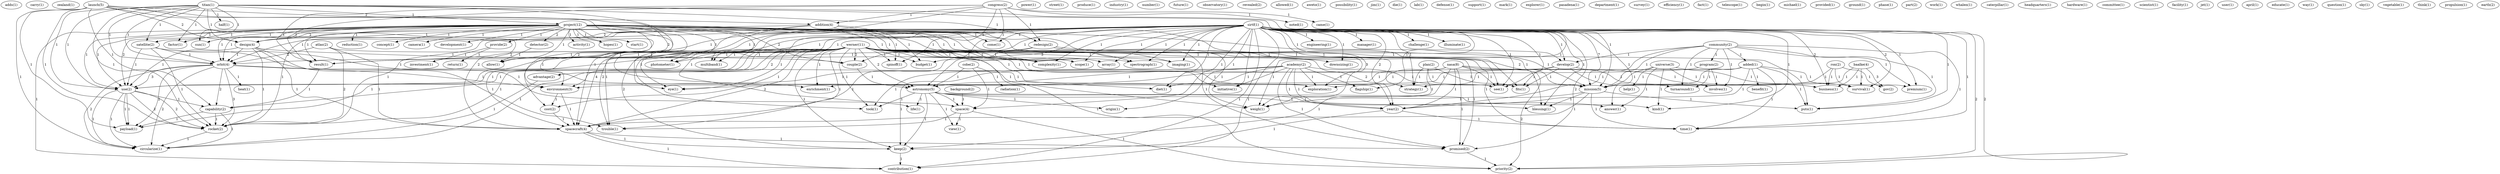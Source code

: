 digraph G {
  adds [ label="adds(1)" ];
  carry [ label="carry(1)" ];
  zealand [ label="zealand(1)" ];
  launch [ label="launch(5)" ];
  addition [ label="addition(4)" ];
  design [ label="design(4)" ];
  capability [ label="capability(2)" ];
  environment [ label="environment(3)" ];
  rocket [ label="rocket(2)" ];
  cost [ label="cost(2)" ];
  payload [ label="payload(1)" ];
  circularize [ label="circularize(1)" ];
  spacecraft [ label="spacecraft(4)" ];
  power [ label="power(1)" ];
  street [ label="street(1)" ];
  plan [ label="plan(2)" ];
  strategy [ label="strategy(1)" ];
  fits [ label="fits(1)" ];
  weigh [ label="weigh(1)" ];
  see [ label="see(1)" ];
  produce [ label="produce(1)" ];
  industry [ label="industry(1)" ];
  titan [ label="titan(1)" ];
  project [ label="project(12)" ];
  use [ label="use(1)" ];
  factor [ label="factor(1)" ];
  half [ label="half(1)" ];
  sun [ label="sun(1)" ];
  orbit [ label="orbit(1)" ];
  redesign [ label="redesign(2)" ];
  satellite [ label="satellite(2)" ];
  mission [ label="mission(5)" ];
  use [ label="use(2)" ];
  orbit [ label="orbit(4)" ];
  number [ label="number(1)" ];
  future [ label="future(1)" ];
  observatory [ label="observatory(1)" ];
  universe [ label="universe(3)" ];
  help [ label="help(1)" ];
  answer [ label="answer(1)" ];
  survival [ label="survival(1)" ];
  business [ label="business(1)" ];
  kind [ label="kind(1)" ];
  revealed [ label="revealed(2)" ];
  allowed [ label="allowed(1)" ];
  reduction [ label="reduction(1)" ];
  concept [ label="concept(1)" ];
  camera [ label="camera(1)" ];
  detector [ label="detector(2)" ];
  development [ label="development(1)" ];
  couple [ label="couple(2)" ];
  enrichment [ label="enrichment(1)" ];
  develop [ label="develop(2)" ];
  provide [ label="provide(2)" ];
  complexity [ label="complexity(1)" ];
  come [ label="come(1)" ];
  photometer [ label="photometer(1)" ];
  allow [ label="allow(1)" ];
  scope [ label="scope(1)" ];
  array [ label="array(1)" ];
  spectrograph [ label="spectrograph(1)" ];
  activity [ label="activity(1)" ];
  hopes [ label="hopes(1)" ];
  imaging [ label="imaging(1)" ];
  start [ label="start(1)" ];
  promised [ label="promised(2)" ];
  trouble [ label="trouble(1)" ];
  multiband [ label="multiband(1)" ];
  contribution [ label="contribution(1)" ];
  aweto [ label="aweto(1)" ];
  community [ label="community(2)" ];
  added [ label="added(1)" ];
  program [ label="program(2)" ];
  premium [ label="premium(1)" ];
  involves [ label="involves(1)" ];
  turnaround [ label="turnaround(1)" ];
  puts [ label="puts(1)" ];
  year [ label="year(2)" ];
  time [ label="time(1)" ];
  ron [ label="ron(2)" ];
  gov [ label="gov(2)" ];
  possibility [ label="possibility(1)" ];
  baalke [ label="baalke(4)" ];
  jim [ label="jim(1)" ];
  die [ label="die(1)" ];
  congress [ label="congress(2)" ];
  noted [ label="noted(1)" ];
  result [ label="result(1)" ];
  came [ label="came(1)" ];
  spinoff [ label="spinoff(1)" ];
  budget [ label="budget(1)" ];
  result [ label="result(1)" ];
  eye [ label="eye(1)" ];
  cobe [ label="cobe(2)" ];
  radiation [ label="radiation(1)" ];
  astronomy [ label="astronomy(5)" ];
  space [ label="space(4)" ];
  lab [ label="lab(1)" ];
  defense [ label="defense(1)" ];
  support [ label="support(1)" ];
  mark [ label="mark(1)" ];
  explorer [ label="explorer(1)" ];
  pasadena [ label="pasadena(1)" ];
  department [ label="department(1)" ];
  benefit [ label="benefit(1)" ];
  survey [ label="survey(1)" ];
  efficiency [ label="efficiency(1)" ];
  fact [ label="fact(1)" ];
  telescope [ label="telescope(1)" ];
  heat [ label="heat(1)" ];
  begin [ label="begin(1)" ];
  blessing [ label="blessing(1)" ];
  sirtf [ label="sirtf(17)" ];
  downsizing [ label="downsizing(1)" ];
  engineering [ label="engineering(1)" ];
  diet [ label="diet(1)" ];
  took [ label="took(1)" ];
  manager [ label="manager(1)" ];
  flagship [ label="flagship(1)" ];
  origin [ label="origin(1)" ];
  initiative [ label="initiative(1)" ];
  challenge [ label="challenge(1)" ];
  exploration [ label="exploration(1)" ];
  illuminate [ label="illuminate(1)" ];
  keep [ label="keep(2)" ];
  life [ label="life(1)" ];
  priority [ label="priority(2)" ];
  michael [ label="michael(1)" ];
  werner [ label="werner(11)" ];
  advantage [ label="advantage(2)" ];
  academy [ label="academy(2)" ];
  provided [ label="provided(1)" ];
  ground [ label="ground(1)" ];
  view [ label="view(1)" ];
  phase [ label="phase(1)" ];
  investment [ label="investment(1)" ];
  return [ label="return(1)" ];
  part [ label="part(2)" ];
  work [ label="work(1)" ];
  whalen [ label="whalen(1)" ];
  caterpillar [ label="caterpillar(1)" ];
  background [ label="background(2)" ];
  headquarters [ label="headquarters(1)" ];
  hardware [ label="hardware(1)" ];
  committee [ label="committee(1)" ];
  scientist [ label="scientist(1)" ];
  facility [ label="facility(1)" ];
  jet [ label="jet(1)" ];
  atlas [ label="atlas(2)" ];
  nasa [ label="nasa(8)" ];
  user [ label="user(1)" ];
  april [ label="april(1)" ];
  educate [ label="educate(1)" ];
  way [ label="way(1)" ];
  question [ label="question(1)" ];
  sky [ label="sky(1)" ];
  vegetable [ label="vegetable(1)" ];
  think [ label="think(1)" ];
  propulsion [ label="propulsion(1)" ];
  earth [ label="earth(2)" ];
  sirtf [ label="sirtf(1)" ];
  launch -> addition [ label="2" ];
  launch -> design [ label="2" ];
  launch -> capability [ label="1" ];
  launch -> environment [ label="2" ];
  launch -> rocket [ label="1" ];
  launch -> cost [ label="2" ];
  launch -> payload [ label="1" ];
  launch -> circularize [ label="1" ];
  launch -> spacecraft [ label="2" ];
  plan -> strategy [ label="1" ];
  plan -> fits [ label="1" ];
  plan -> weigh [ label="1" ];
  plan -> see [ label="1" ];
  titan -> project [ label="1" ];
  titan -> use [ label="1" ];
  titan -> factor [ label="1" ];
  titan -> half [ label="1" ];
  titan -> sun [ label="1" ];
  titan -> orbit [ label="1" ];
  titan -> redesign [ label="1" ];
  titan -> satellite [ label="1" ];
  titan -> design [ label="1" ];
  titan -> mission [ label="1" ];
  titan -> use [ label="1" ];
  titan -> rocket [ label="1" ];
  titan -> orbit [ label="1" ];
  titan -> weigh [ label="1" ];
  titan -> spacecraft [ label="1" ];
  universe -> help [ label="1" ];
  universe -> answer [ label="1" ];
  universe -> mission [ label="1" ];
  universe -> survival [ label="1" ];
  universe -> business [ label="1" ];
  universe -> kind [ label="1" ];
  project -> reduction [ label="1" ];
  project -> use [ label="1" ];
  project -> factor [ label="1" ];
  project -> concept [ label="1" ];
  project -> sun [ label="1" ];
  project -> camera [ label="1" ];
  project -> orbit [ label="1" ];
  project -> detector [ label="2" ];
  project -> satellite [ label="1" ];
  project -> design [ label="2" ];
  project -> development [ label="1" ];
  project -> couple [ label="2" ];
  project -> enrichment [ label="1" ];
  project -> develop [ label="1" ];
  project -> environment [ label="1" ];
  project -> provide [ label="1" ];
  project -> complexity [ label="1" ];
  project -> use [ label="1" ];
  project -> strategy [ label="1" ];
  project -> come [ label="1" ];
  project -> fits [ label="1" ];
  project -> photometer [ label="1" ];
  project -> allow [ label="1" ];
  project -> scope [ label="1" ];
  project -> rocket [ label="1" ];
  project -> array [ label="1" ];
  project -> spectrograph [ label="1" ];
  project -> activity [ label="1" ];
  project -> hopes [ label="1" ];
  project -> imaging [ label="1" ];
  project -> orbit [ label="1" ];
  project -> start [ label="1" ];
  project -> promised [ label="1" ];
  project -> see [ label="1" ];
  project -> trouble [ label="2" ];
  project -> multiband [ label="1" ];
  project -> contribution [ label="1" ];
  community -> added [ label="1" ];
  community -> program [ label="1" ];
  community -> premium [ label="1" ];
  community -> develop [ label="1" ];
  community -> mission [ label="1" ];
  community -> involves [ label="1" ];
  community -> turnaround [ label="1" ];
  community -> puts [ label="1" ];
  community -> year [ label="1" ];
  community -> time [ label="1" ];
  ron -> gov [ label="1" ];
  ron -> mission [ label="1" ];
  ron -> survival [ label="1" ];
  ron -> business [ label="1" ];
  baalke -> gov [ label="3" ];
  baalke -> mission [ label="1" ];
  baalke -> survival [ label="1" ];
  baalke -> business [ label="1" ];
  use -> capability [ label="1" ];
  use -> rocket [ label="2" ];
  use -> payload [ label="1" ];
  use -> circularize [ label="1" ];
  congress -> noted [ label="1" ];
  congress -> result [ label="1" ];
  congress -> came [ label="1" ];
  congress -> redesign [ label="1" ];
  congress -> addition [ label="1" ];
  congress -> spinoff [ label="1" ];
  congress -> budget [ label="1" ];
  congress -> result [ label="1" ];
  congress -> eye [ label="1" ];
  cobe -> radiation [ label="1" ];
  cobe -> astronomy [ label="1" ];
  cobe -> space [ label="1" ];
  added -> benefit [ label="1" ];
  added -> premium [ label="1" ];
  added -> enrichment [ label="1" ];
  added -> environment [ label="1" ];
  added -> mission [ label="1" ];
  added -> puts [ label="1" ];
  added -> year [ label="1" ];
  added -> time [ label="1" ];
  orbit -> heat [ label="1" ];
  orbit -> capability [ label="2" ];
  orbit -> environment [ label="1" ];
  orbit -> mission [ label="1" ];
  orbit -> use [ label="3" ];
  orbit -> rocket [ label="3" ];
  orbit -> payload [ label="2" ];
  orbit -> circularize [ label="2" ];
  result -> capability [ label="1" ];
  program -> use [ label="1" ];
  program -> involves [ label="1" ];
  program -> turnaround [ label="1" ];
  detector -> allow [ label="1" ];
  redesign -> mission [ label="1" ];
  redesign -> result [ label="1" ];
  redesign -> weigh [ label="1" ];
  redesign -> spacecraft [ label="1" ];
  addition -> design [ label="1" ];
  addition -> spinoff [ label="1" ];
  addition -> budget [ label="1" ];
  addition -> blessing [ label="1" ];
  addition -> eye [ label="1" ];
  addition -> spacecraft [ label="1" ];
  satellite -> astronomy [ label="1" ];
  satellite -> use [ label="1" ];
  satellite -> rocket [ label="1" ];
  satellite -> space [ label="1" ];
  satellite -> orbit [ label="1" ];
  sirtf -> premium [ label="1" ];
  sirtf -> design [ label="2" ];
  sirtf -> downsizing [ label="1" ];
  sirtf -> engineering [ label="1" ];
  sirtf -> diet [ label="1" ];
  sirtf -> couple [ label="1" ];
  sirtf -> astronomy [ label="3" ];
  sirtf -> answer [ label="1" ];
  sirtf -> develop [ label="1" ];
  sirtf -> took [ label="1" ];
  sirtf -> manager [ label="1" ];
  sirtf -> mission [ label="7" ];
  sirtf -> flagship [ label="1" ];
  sirtf -> complexity [ label="1" ];
  sirtf -> use [ label="2" ];
  sirtf -> strategy [ label="1" ];
  sirtf -> come [ label="1" ];
  sirtf -> origin [ label="1" ];
  sirtf -> fits [ label="1" ];
  sirtf -> initiative [ label="1" ];
  sirtf -> photometer [ label="1" ];
  sirtf -> allow [ label="1" ];
  sirtf -> scope [ label="1" ];
  sirtf -> blessing [ label="1" ];
  sirtf -> survival [ label="2" ];
  sirtf -> result [ label="1" ];
  sirtf -> rocket [ label="1" ];
  sirtf -> space [ label="1" ];
  sirtf -> array [ label="1" ];
  sirtf -> business [ label="2" ];
  sirtf -> spectrograph [ label="1" ];
  sirtf -> puts [ label="1" ];
  sirtf -> imaging [ label="1" ];
  sirtf -> challenge [ label="1" ];
  sirtf -> orbit [ label="1" ];
  sirtf -> year [ label="2" ];
  sirtf -> weigh [ label="3" ];
  sirtf -> exploration [ label="1" ];
  sirtf -> spacecraft [ label="4" ];
  sirtf -> promised [ label="2" ];
  sirtf -> time [ label="1" ];
  sirtf -> illuminate [ label="1" ];
  sirtf -> see [ label="1" ];
  sirtf -> kind [ label="1" ];
  sirtf -> trouble [ label="1" ];
  sirtf -> keep [ label="2" ];
  sirtf -> multiband [ label="1" ];
  sirtf -> life [ label="1" ];
  sirtf -> contribution [ label="1" ];
  sirtf -> priority [ label="2" ];
  design -> couple [ label="1" ];
  design -> use [ label="1" ];
  design -> rocket [ label="1" ];
  design -> orbit [ label="1" ];
  design -> spacecraft [ label="1" ];
  design -> trouble [ label="1" ];
  werner -> downsizing [ label="1" ];
  werner -> diet [ label="1" ];
  werner -> couple [ label="2" ];
  werner -> astronomy [ label="2" ];
  werner -> enrichment [ label="1" ];
  werner -> capability [ label="1" ];
  werner -> took [ label="1" ];
  werner -> environment [ label="2" ];
  werner -> mission [ label="2" ];
  werner -> spinoff [ label="1" ];
  werner -> complexity [ label="1" ];
  werner -> use [ label="1" ];
  werner -> budget [ label="1" ];
  werner -> initiative [ label="1" ];
  werner -> photometer [ label="1" ];
  werner -> scope [ label="1" ];
  werner -> result [ label="1" ];
  werner -> rocket [ label="1" ];
  werner -> cost [ label="1" ];
  werner -> array [ label="1" ];
  werner -> spectrograph [ label="1" ];
  werner -> puts [ label="1" ];
  werner -> payload [ label="1" ];
  werner -> imaging [ label="1" ];
  werner -> orbit [ label="2" ];
  werner -> year [ label="2" ];
  werner -> advantage [ label="1" ];
  werner -> circularize [ label="1" ];
  werner -> eye [ label="1" ];
  werner -> exploration [ label="1" ];
  werner -> spacecraft [ label="2" ];
  werner -> promised [ label="1" ];
  werner -> time [ label="1" ];
  werner -> trouble [ label="1" ];
  werner -> keep [ label="1" ];
  werner -> multiband [ label="1" ];
  werner -> priority [ label="1" ];
  academy -> diet [ label="1" ];
  academy -> astronomy [ label="1" ];
  academy -> took [ label="1" ];
  academy -> mission [ label="1" ];
  academy -> flagship [ label="1" ];
  academy -> initiative [ label="1" ];
  academy -> blessing [ label="1" ];
  academy -> year [ label="1" ];
  academy -> exploration [ label="1" ];
  academy -> promised [ label="1" ];
  academy -> keep [ label="1" ];
  couple -> astronomy [ label="1" ];
  astronomy -> answer [ label="1" ];
  astronomy -> took [ label="1" ];
  astronomy -> origin [ label="1" ];
  astronomy -> space [ label="1" ];
  astronomy -> view [ label="1" ];
  astronomy -> year [ label="1" ];
  astronomy -> kind [ label="1" ];
  astronomy -> keep [ label="1" ];
  astronomy -> life [ label="1" ];
  capability -> rocket [ label="1" ];
  capability -> payload [ label="1" ];
  capability -> circularize [ label="1" ];
  develop -> strategy [ label="1" ];
  develop -> involves [ label="1" ];
  develop -> fits [ label="1" ];
  develop -> turnaround [ label="1" ];
  develop -> see [ label="1" ];
  environment -> cost [ label="1" ];
  environment -> spacecraft [ label="1" ];
  provide -> investment [ label="1" ];
  provide -> return [ label="1" ];
  mission -> blessing [ label="1" ];
  mission -> puts [ label="1" ];
  mission -> weigh [ label="1" ];
  mission -> spacecraft [ label="1" ];
  mission -> time [ label="1" ];
  background -> space [ label="1" ];
  use -> rocket [ label="2" ];
  use -> payload [ label="1" ];
  use -> circularize [ label="1" ];
  atlas -> rocket [ label="2" ];
  atlas -> orbit [ label="2" ];
  atlas -> weigh [ label="1" ];
  atlas -> spacecraft [ label="1" ];
  nasa -> business [ label="1" ];
  nasa -> year [ label="1" ];
  nasa -> eye [ label="1" ];
  nasa -> exploration [ label="1" ];
  nasa -> promised [ label="1" ];
  nasa -> see [ label="1" ];
  nasa -> keep [ label="1" ];
  nasa -> priority [ label="2" ];
  rocket -> circularize [ label="1" ];
  cost -> spacecraft [ label="1" ];
  space -> view [ label="1" ];
  space -> trouble [ label="1" ];
  space -> priority [ label="1" ];
  orbit -> circularize [ label="2" ];
  year -> time [ label="1" ];
  year -> keep [ label="1" ];
  advantage -> circularize [ label="1" ];
  spacecraft -> promised [ label="1" ];
  spacecraft -> keep [ label="1" ];
  spacecraft -> contribution [ label="1" ];
  promised -> priority [ label="1" ];
  keep -> contribution [ label="1" ];
  sirtf -> contribution [ label="1" ];
  sirtf -> priority [ label="2" ];
}
